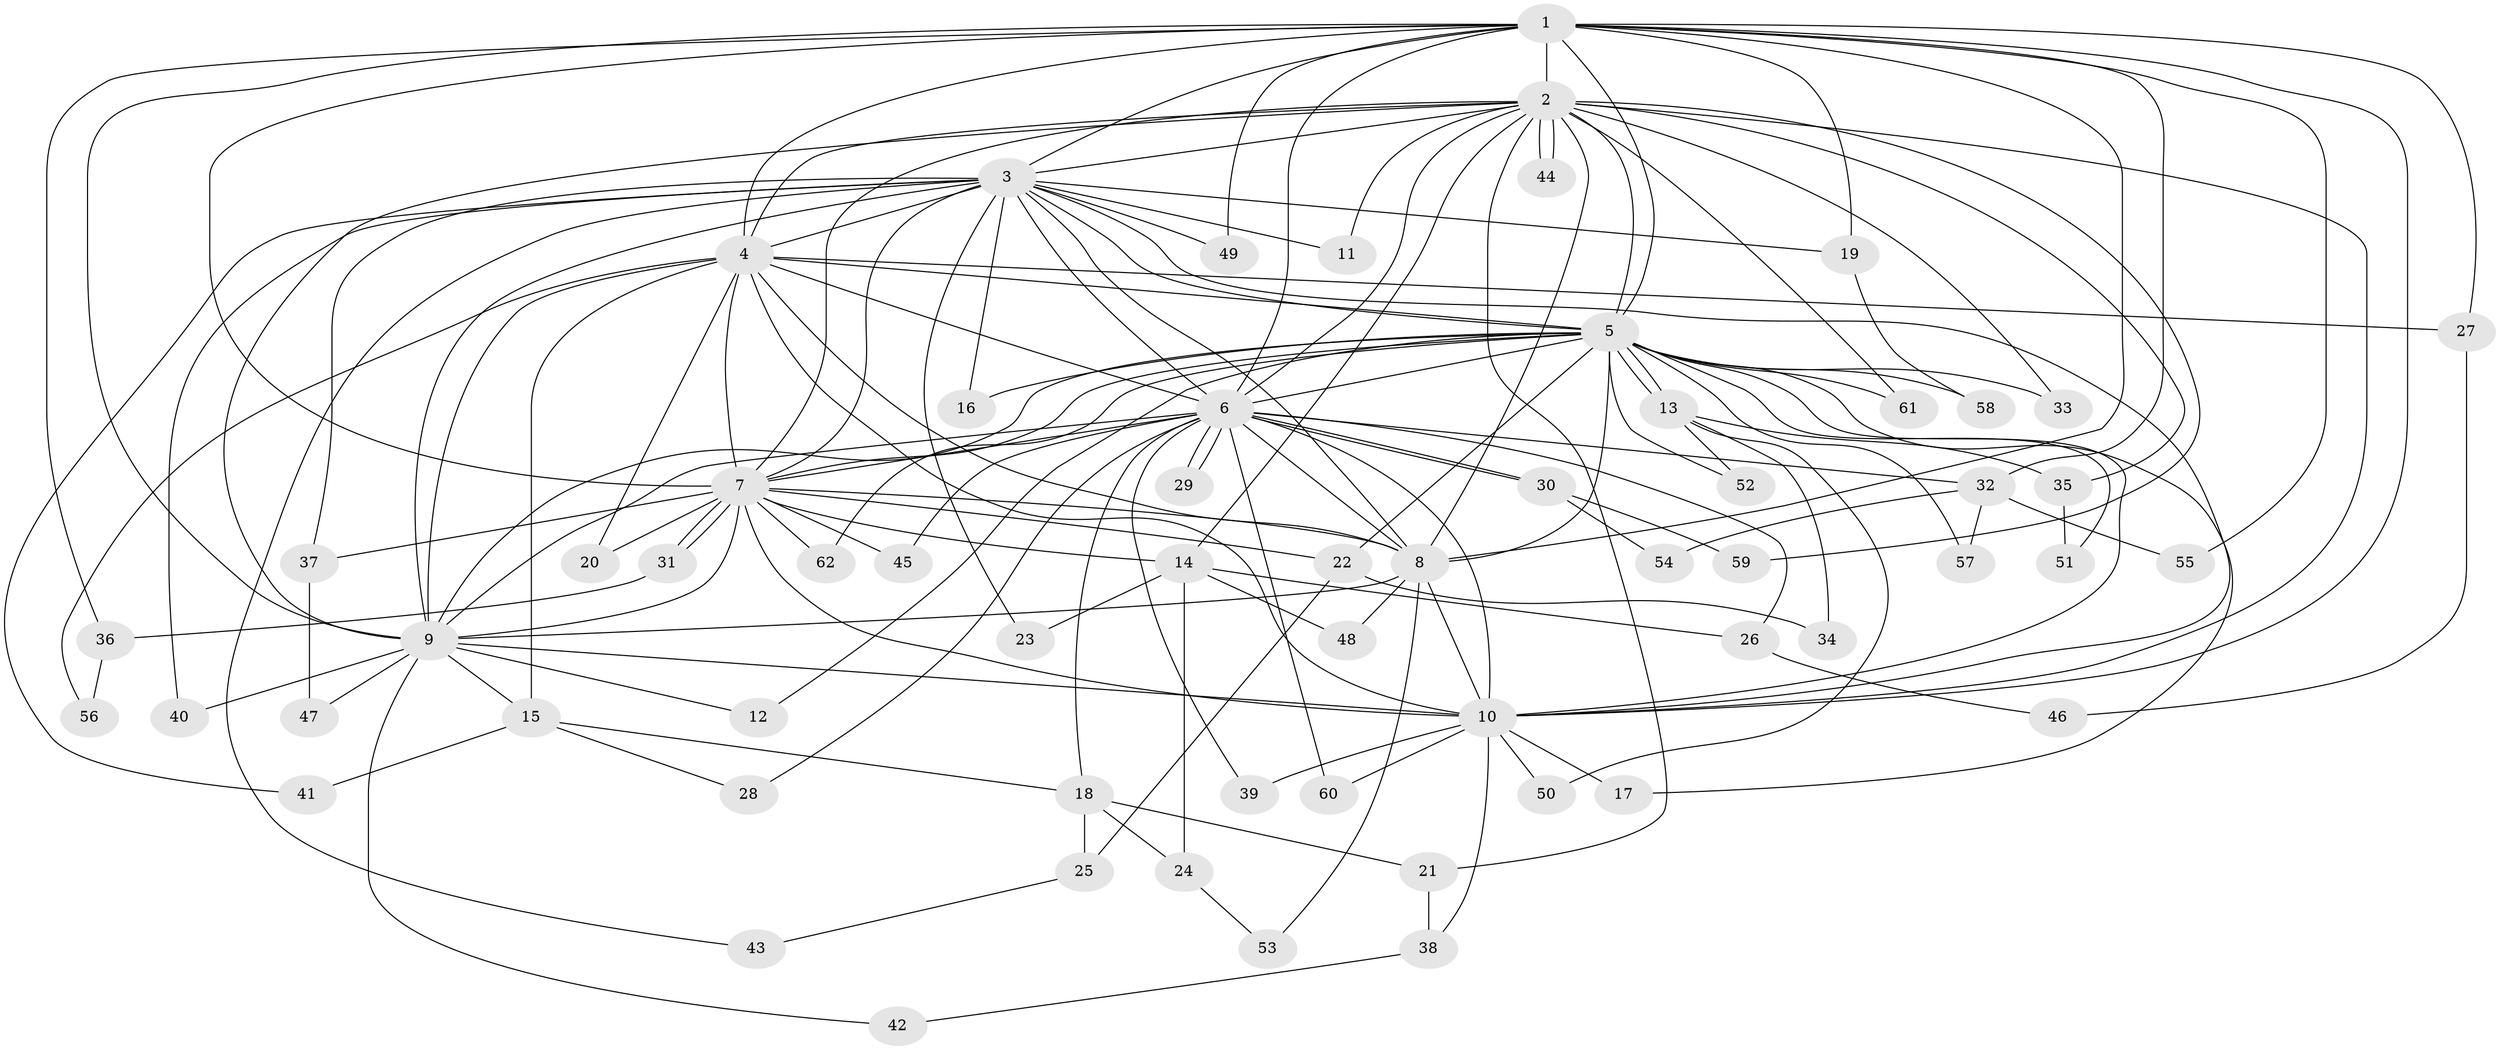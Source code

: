 // coarse degree distribution, {11: 0.05405405405405406, 20: 0.02702702702702703, 15: 0.02702702702702703, 14: 0.02702702702702703, 18: 0.02702702702702703, 9: 0.02702702702702703, 10: 0.02702702702702703, 2: 0.4594594594594595, 5: 0.10810810810810811, 6: 0.02702702702702703, 3: 0.13513513513513514, 1: 0.02702702702702703, 4: 0.02702702702702703}
// Generated by graph-tools (version 1.1) at 2025/17/03/04/25 18:17:51]
// undirected, 62 vertices, 149 edges
graph export_dot {
graph [start="1"]
  node [color=gray90,style=filled];
  1;
  2;
  3;
  4;
  5;
  6;
  7;
  8;
  9;
  10;
  11;
  12;
  13;
  14;
  15;
  16;
  17;
  18;
  19;
  20;
  21;
  22;
  23;
  24;
  25;
  26;
  27;
  28;
  29;
  30;
  31;
  32;
  33;
  34;
  35;
  36;
  37;
  38;
  39;
  40;
  41;
  42;
  43;
  44;
  45;
  46;
  47;
  48;
  49;
  50;
  51;
  52;
  53;
  54;
  55;
  56;
  57;
  58;
  59;
  60;
  61;
  62;
  1 -- 2;
  1 -- 3;
  1 -- 4;
  1 -- 5;
  1 -- 6;
  1 -- 7;
  1 -- 8;
  1 -- 9;
  1 -- 10;
  1 -- 19;
  1 -- 27;
  1 -- 32;
  1 -- 36;
  1 -- 49;
  1 -- 55;
  2 -- 3;
  2 -- 4;
  2 -- 5;
  2 -- 6;
  2 -- 7;
  2 -- 8;
  2 -- 9;
  2 -- 10;
  2 -- 11;
  2 -- 14;
  2 -- 21;
  2 -- 33;
  2 -- 35;
  2 -- 44;
  2 -- 44;
  2 -- 59;
  2 -- 61;
  3 -- 4;
  3 -- 5;
  3 -- 6;
  3 -- 7;
  3 -- 8;
  3 -- 9;
  3 -- 10;
  3 -- 11;
  3 -- 16;
  3 -- 19;
  3 -- 23;
  3 -- 37;
  3 -- 40;
  3 -- 41;
  3 -- 43;
  3 -- 49;
  4 -- 5;
  4 -- 6;
  4 -- 7;
  4 -- 8;
  4 -- 9;
  4 -- 10;
  4 -- 15;
  4 -- 20;
  4 -- 27;
  4 -- 56;
  5 -- 6;
  5 -- 7;
  5 -- 8;
  5 -- 9;
  5 -- 10;
  5 -- 12;
  5 -- 13;
  5 -- 13;
  5 -- 16;
  5 -- 17;
  5 -- 22;
  5 -- 33;
  5 -- 51;
  5 -- 52;
  5 -- 57;
  5 -- 58;
  5 -- 61;
  5 -- 62;
  6 -- 7;
  6 -- 8;
  6 -- 9;
  6 -- 10;
  6 -- 18;
  6 -- 26;
  6 -- 28;
  6 -- 29;
  6 -- 29;
  6 -- 30;
  6 -- 30;
  6 -- 32;
  6 -- 39;
  6 -- 45;
  6 -- 60;
  7 -- 8;
  7 -- 9;
  7 -- 10;
  7 -- 14;
  7 -- 20;
  7 -- 22;
  7 -- 31;
  7 -- 31;
  7 -- 37;
  7 -- 45;
  7 -- 62;
  8 -- 9;
  8 -- 10;
  8 -- 48;
  8 -- 53;
  9 -- 10;
  9 -- 12;
  9 -- 15;
  9 -- 40;
  9 -- 42;
  9 -- 47;
  10 -- 17;
  10 -- 38;
  10 -- 39;
  10 -- 50;
  10 -- 60;
  13 -- 34;
  13 -- 35;
  13 -- 50;
  13 -- 52;
  14 -- 23;
  14 -- 24;
  14 -- 26;
  14 -- 48;
  15 -- 18;
  15 -- 28;
  15 -- 41;
  18 -- 21;
  18 -- 24;
  18 -- 25;
  19 -- 58;
  21 -- 38;
  22 -- 25;
  22 -- 34;
  24 -- 53;
  25 -- 43;
  26 -- 46;
  27 -- 46;
  30 -- 54;
  30 -- 59;
  31 -- 36;
  32 -- 54;
  32 -- 55;
  32 -- 57;
  35 -- 51;
  36 -- 56;
  37 -- 47;
  38 -- 42;
}
